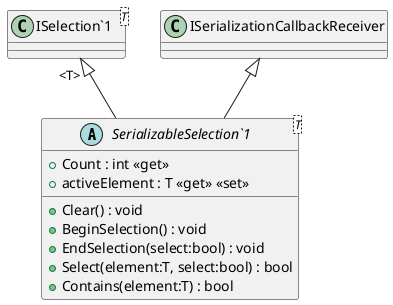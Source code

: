 @startuml
abstract class "SerializableSelection`1"<T> {
    + Count : int <<get>>
    + activeElement : T <<get>> <<set>>
    + Clear() : void
    + BeginSelection() : void
    + EndSelection(select:bool) : void
    + Select(element:T, select:bool) : bool
    + Contains(element:T) : bool
}
class "ISelection`1"<T> {
}
"ISelection`1" "<T>" <|-- "SerializableSelection`1"
ISerializationCallbackReceiver <|-- "SerializableSelection`1"
@enduml
